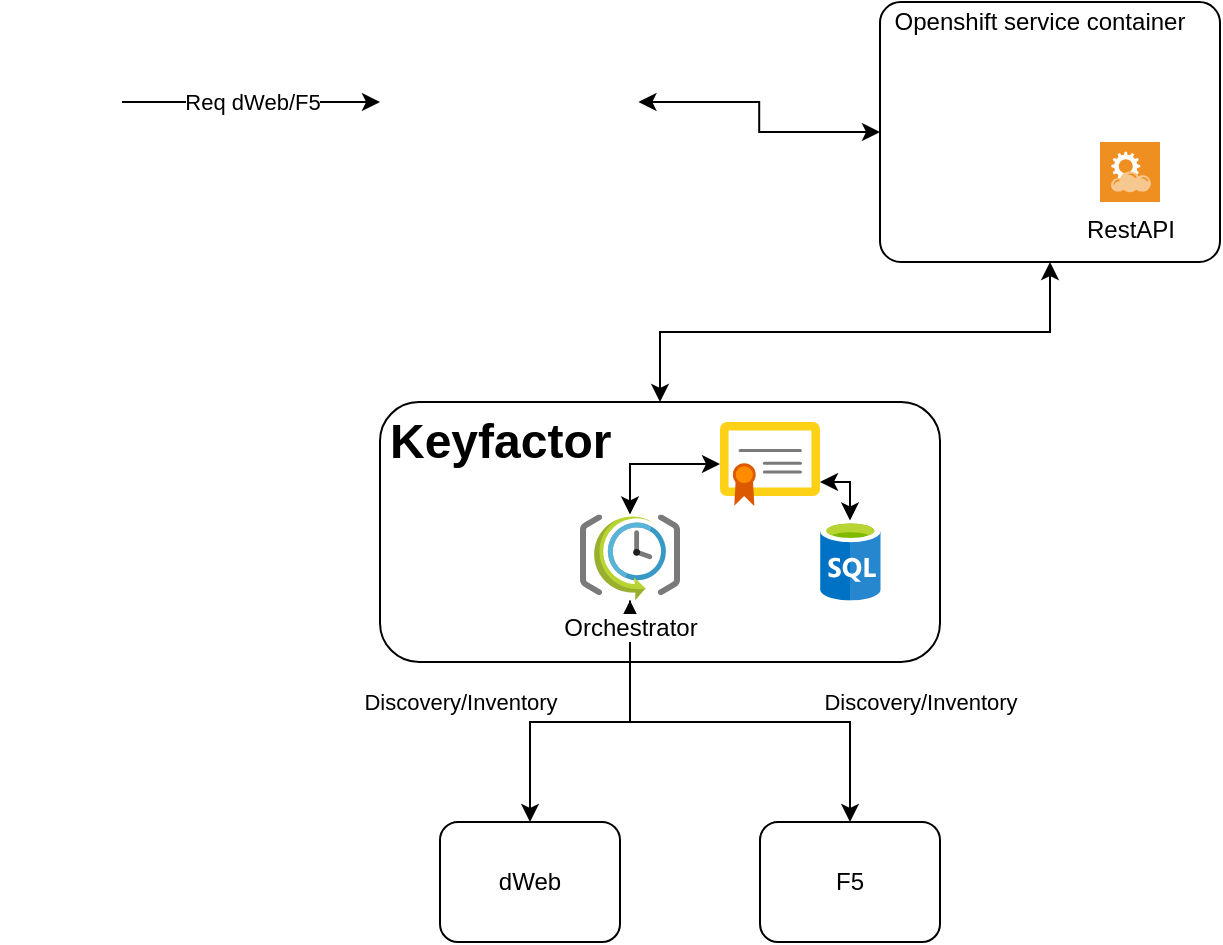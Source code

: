 <mxfile version="13.7.2" type="github"><diagram id="kiFxhj90Ovs1g09nXB99" name="Page-1"><mxGraphModel dx="946" dy="489" grid="1" gridSize="10" guides="1" tooltips="1" connect="1" arrows="1" fold="1" page="1" pageScale="1" pageWidth="827" pageHeight="1169" math="0" shadow="0"><root><mxCell id="0"/><mxCell id="1" parent="0"/><mxCell id="RpULbR8xR-r9eMQtJQJ8-15" value="" style="rounded=1;whiteSpace=wrap;html=1;" vertex="1" parent="1"><mxGeometry x="230" y="280" width="280" height="130" as="geometry"/></mxCell><mxCell id="RpULbR8xR-r9eMQtJQJ8-30" style="edgeStyle=orthogonalEdgeStyle;rounded=0;orthogonalLoop=1;jettySize=auto;html=1;startArrow=classic;startFill=1;" edge="1" parent="1" source="RpULbR8xR-r9eMQtJQJ8-8" target="RpULbR8xR-r9eMQtJQJ8-15"><mxGeometry relative="1" as="geometry"/></mxCell><mxCell id="RpULbR8xR-r9eMQtJQJ8-8" value="" style="rounded=1;whiteSpace=wrap;html=1;arcSize=8;" vertex="1" parent="1"><mxGeometry x="480" y="80" width="170" height="130" as="geometry"/></mxCell><mxCell id="RpULbR8xR-r9eMQtJQJ8-10" style="edgeStyle=orthogonalEdgeStyle;rounded=0;orthogonalLoop=1;jettySize=auto;html=1;entryX=0;entryY=0.5;entryDx=0;entryDy=0;startArrow=classic;startFill=1;" edge="1" parent="1" source="RpULbR8xR-r9eMQtJQJ8-4" target="RpULbR8xR-r9eMQtJQJ8-8"><mxGeometry relative="1" as="geometry"/></mxCell><mxCell id="RpULbR8xR-r9eMQtJQJ8-4" value="" style="shape=image;imageAspect=0;aspect=fixed;verticalLabelPosition=bottom;verticalAlign=top;image=https://pngimage.net/wp-content/uploads/2018/06/servicenow-logo-png-7.png;" vertex="1" parent="1"><mxGeometry x="230" y="90" width="129.2" height="80" as="geometry"/></mxCell><mxCell id="RpULbR8xR-r9eMQtJQJ8-6" value="Req dWeb/F5" style="edgeStyle=orthogonalEdgeStyle;rounded=0;orthogonalLoop=1;jettySize=auto;html=1;entryX=0;entryY=0.5;entryDx=0;entryDy=0;" edge="1" parent="1" source="RpULbR8xR-r9eMQtJQJ8-5" target="RpULbR8xR-r9eMQtJQJ8-4"><mxGeometry relative="1" as="geometry"/></mxCell><mxCell id="RpULbR8xR-r9eMQtJQJ8-5" value="" style="shape=image;html=1;verticalAlign=top;verticalLabelPosition=bottom;labelBackgroundColor=#ffffff;imageAspect=0;aspect=fixed;image=https://cdn0.iconfinder.com/data/icons/hamburg/32/hire-me.png" vertex="1" parent="1"><mxGeometry x="40" y="99.5" width="61" height="61" as="geometry"/></mxCell><mxCell id="RpULbR8xR-r9eMQtJQJ8-7" value="" style="shape=image;imageAspect=0;aspect=fixed;verticalLabelPosition=bottom;verticalAlign=top;image=https://www.thecuriousdev.org/wp-content/uploads/2017/12/spring-boot-logo.png;" vertex="1" parent="1"><mxGeometry x="484" y="110.25" width="113.81" height="59.75" as="geometry"/></mxCell><mxCell id="RpULbR8xR-r9eMQtJQJ8-17" value="&lt;h1&gt;Keyfactor&lt;/h1&gt;" style="text;html=1;strokeColor=none;fillColor=none;spacing=5;spacingTop=-20;whiteSpace=wrap;overflow=hidden;rounded=0;" vertex="1" parent="1"><mxGeometry x="230" y="280" width="170" height="40" as="geometry"/></mxCell><mxCell id="RpULbR8xR-r9eMQtJQJ8-35" style="edgeStyle=orthogonalEdgeStyle;rounded=0;orthogonalLoop=1;jettySize=auto;html=1;startArrow=classic;startFill=1;" edge="1" parent="1" source="RpULbR8xR-r9eMQtJQJ8-18" target="RpULbR8xR-r9eMQtJQJ8-20"><mxGeometry relative="1" as="geometry"/></mxCell><mxCell id="RpULbR8xR-r9eMQtJQJ8-40" style="edgeStyle=orthogonalEdgeStyle;rounded=0;orthogonalLoop=1;jettySize=auto;html=1;startArrow=classic;startFill=1;" edge="1" parent="1" source="RpULbR8xR-r9eMQtJQJ8-18" target="RpULbR8xR-r9eMQtJQJ8-36"><mxGeometry relative="1" as="geometry"><Array as="points"><mxPoint x="465" y="320"/></Array></mxGeometry></mxCell><mxCell id="RpULbR8xR-r9eMQtJQJ8-18" value="" style="aspect=fixed;html=1;points=[];align=center;image;fontSize=12;image=img/lib/mscae/Certificate.svg;" vertex="1" parent="1"><mxGeometry x="400" y="290" width="50" height="41.99" as="geometry"/></mxCell><mxCell id="RpULbR8xR-r9eMQtJQJ8-23" value="Discovery/Inventory" style="edgeStyle=orthogonalEdgeStyle;rounded=0;orthogonalLoop=1;jettySize=auto;html=1;entryX=0.5;entryY=0;entryDx=0;entryDy=0;" edge="1" parent="1" source="RpULbR8xR-r9eMQtJQJ8-20" target="RpULbR8xR-r9eMQtJQJ8-31"><mxGeometry x="0.378" y="-36" relative="1" as="geometry"><mxPoint x="300" y="460" as="targetPoint"/><Array as="points"><mxPoint x="355" y="440"/><mxPoint x="305" y="440"/></Array><mxPoint x="1" y="-10" as="offset"/></mxGeometry></mxCell><mxCell id="RpULbR8xR-r9eMQtJQJ8-34" value="Discovery/Inventory" style="edgeStyle=orthogonalEdgeStyle;rounded=0;orthogonalLoop=1;jettySize=auto;html=1;startArrow=classic;startFill=1;" edge="1" parent="1" source="RpULbR8xR-r9eMQtJQJ8-20" target="RpULbR8xR-r9eMQtJQJ8-32"><mxGeometry x="0.547" y="36" relative="1" as="geometry"><Array as="points"><mxPoint x="355" y="440"/><mxPoint x="465" y="440"/></Array><mxPoint x="-1" y="-10" as="offset"/></mxGeometry></mxCell><mxCell id="RpULbR8xR-r9eMQtJQJ8-20" value="Orchestrator" style="aspect=fixed;html=1;points=[];align=center;image;fontSize=12;image=img/lib/mscae/SchedulerJobCollection.svg;" vertex="1" parent="1"><mxGeometry x="330" y="336.22" width="50" height="43" as="geometry"/></mxCell><mxCell id="RpULbR8xR-r9eMQtJQJ8-24" value="RestAPI" style="shadow=0;dashed=0;html=1;strokeColor=none;fillColor=#EF8F21;labelPosition=center;verticalLabelPosition=bottom;verticalAlign=top;align=center;outlineConnect=0;shape=mxgraph.veeam.2d.restful_apis;" vertex="1" parent="1"><mxGeometry x="590" y="150" width="30" height="30" as="geometry"/></mxCell><mxCell id="RpULbR8xR-r9eMQtJQJ8-29" value="Openshift service container" style="text;html=1;strokeColor=none;fillColor=none;align=center;verticalAlign=middle;whiteSpace=wrap;rounded=0;" vertex="1" parent="1"><mxGeometry x="470" y="79.5" width="180" height="20" as="geometry"/></mxCell><mxCell id="RpULbR8xR-r9eMQtJQJ8-31" value="dWeb" style="rounded=1;whiteSpace=wrap;html=1;" vertex="1" parent="1"><mxGeometry x="260" y="490" width="90" height="60" as="geometry"/></mxCell><mxCell id="RpULbR8xR-r9eMQtJQJ8-32" value="F5" style="rounded=1;whiteSpace=wrap;html=1;" vertex="1" parent="1"><mxGeometry x="420" y="490" width="90" height="60" as="geometry"/></mxCell><mxCell id="RpULbR8xR-r9eMQtJQJ8-36" value="" style="aspect=fixed;html=1;points=[];align=center;image;fontSize=12;image=img/lib/mscae/SQL_Database_generic.svg;" vertex="1" parent="1"><mxGeometry x="450.0" y="339.22" width="30.4" height="40" as="geometry"/></mxCell></root></mxGraphModel></diagram></mxfile>